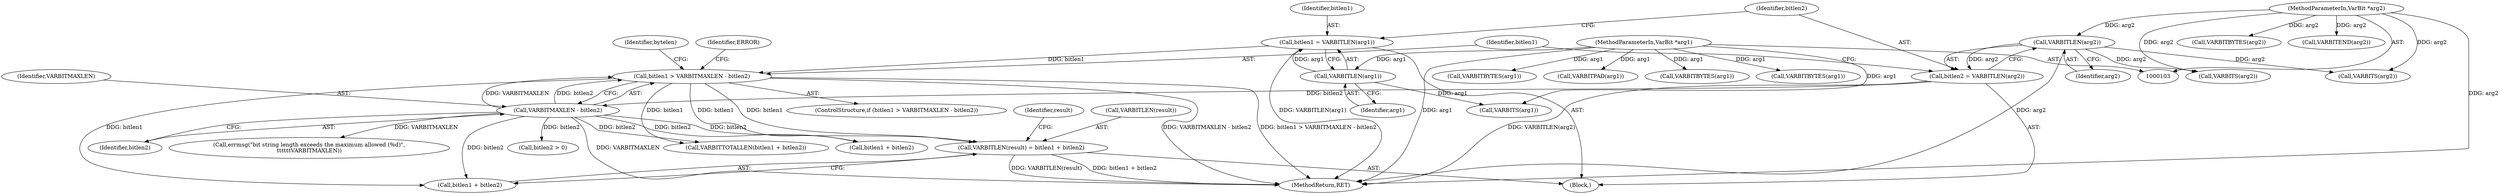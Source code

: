 digraph "0_postgres_31400a673325147e1205326008e32135a78b4d8a_20@integer" {
"1000152" [label="(Call,VARBITLEN(result) = bitlen1 + bitlen2)"];
"1000124" [label="(Call,bitlen1 > VARBITMAXLEN - bitlen2)"];
"1000115" [label="(Call,bitlen1 = VARBITLEN(arg1))"];
"1000117" [label="(Call,VARBITLEN(arg1))"];
"1000104" [label="(MethodParameterIn,VarBit *arg1)"];
"1000126" [label="(Call,VARBITMAXLEN - bitlen2)"];
"1000119" [label="(Call,bitlen2 = VARBITLEN(arg2))"];
"1000121" [label="(Call,VARBITLEN(arg2))"];
"1000105" [label="(MethodParameterIn,VarBit *arg2)"];
"1000116" [label="(Identifier,bitlen1)"];
"1000130" [label="(Identifier,ERROR)"];
"1000117" [label="(Call,VARBITLEN(arg1))"];
"1000125" [label="(Identifier,bitlen1)"];
"1000138" [label="(Identifier,bytelen)"];
"1000106" [label="(Block,)"];
"1000182" [label="(Call,VARBITBYTES(arg2))"];
"1000243" [label="(MethodReturn,RET)"];
"1000163" [label="(Call,VARBITBYTES(arg1))"];
"1000167" [label="(Call,VARBITPAD(arg1))"];
"1000120" [label="(Identifier,bitlen2)"];
"1000115" [label="(Call,bitlen1 = VARBITLEN(arg1))"];
"1000180" [label="(Call,VARBITS(arg2))"];
"1000127" [label="(Identifier,VARBITMAXLEN)"];
"1000119" [label="(Call,bitlen2 = VARBITLEN(arg2))"];
"1000124" [label="(Call,bitlen1 > VARBITMAXLEN - bitlen2)"];
"1000118" [label="(Identifier,arg1)"];
"1000178" [label="(Call,VARBITBYTES(arg1))"];
"1000207" [label="(Call,VARBITS(arg2))"];
"1000123" [label="(ControlStructure,if (bitlen1 > VARBITMAXLEN - bitlen2))"];
"1000186" [label="(Call,bitlen2 > 0)"];
"1000152" [label="(Call,VARBITLEN(result) = bitlen1 + bitlen2)"];
"1000211" [label="(Call,VARBITEND(arg2))"];
"1000128" [label="(Identifier,bitlen2)"];
"1000161" [label="(Call,VARBITS(arg1))"];
"1000201" [label="(Call,VARBITBYTES(arg1))"];
"1000134" [label="(Call,errmsg(\"bit string length exceeds the maximum allowed (%d)\",\n\t\t\t\t\t\tVARBITMAXLEN))"];
"1000155" [label="(Call,bitlen1 + bitlen2)"];
"1000139" [label="(Call,VARBITTOTALLEN(bitlen1 + bitlen2))"];
"1000121" [label="(Call,VARBITLEN(arg2))"];
"1000160" [label="(Identifier,result)"];
"1000122" [label="(Identifier,arg2)"];
"1000126" [label="(Call,VARBITMAXLEN - bitlen2)"];
"1000104" [label="(MethodParameterIn,VarBit *arg1)"];
"1000153" [label="(Call,VARBITLEN(result))"];
"1000105" [label="(MethodParameterIn,VarBit *arg2)"];
"1000140" [label="(Call,bitlen1 + bitlen2)"];
"1000152" -> "1000106"  [label="AST: "];
"1000152" -> "1000155"  [label="CFG: "];
"1000153" -> "1000152"  [label="AST: "];
"1000155" -> "1000152"  [label="AST: "];
"1000160" -> "1000152"  [label="CFG: "];
"1000152" -> "1000243"  [label="DDG: bitlen1 + bitlen2"];
"1000152" -> "1000243"  [label="DDG: VARBITLEN(result)"];
"1000124" -> "1000152"  [label="DDG: bitlen1"];
"1000126" -> "1000152"  [label="DDG: bitlen2"];
"1000124" -> "1000123"  [label="AST: "];
"1000124" -> "1000126"  [label="CFG: "];
"1000125" -> "1000124"  [label="AST: "];
"1000126" -> "1000124"  [label="AST: "];
"1000130" -> "1000124"  [label="CFG: "];
"1000138" -> "1000124"  [label="CFG: "];
"1000124" -> "1000243"  [label="DDG: VARBITMAXLEN - bitlen2"];
"1000124" -> "1000243"  [label="DDG: bitlen1 > VARBITMAXLEN - bitlen2"];
"1000115" -> "1000124"  [label="DDG: bitlen1"];
"1000126" -> "1000124"  [label="DDG: VARBITMAXLEN"];
"1000126" -> "1000124"  [label="DDG: bitlen2"];
"1000124" -> "1000139"  [label="DDG: bitlen1"];
"1000124" -> "1000140"  [label="DDG: bitlen1"];
"1000124" -> "1000155"  [label="DDG: bitlen1"];
"1000115" -> "1000106"  [label="AST: "];
"1000115" -> "1000117"  [label="CFG: "];
"1000116" -> "1000115"  [label="AST: "];
"1000117" -> "1000115"  [label="AST: "];
"1000120" -> "1000115"  [label="CFG: "];
"1000115" -> "1000243"  [label="DDG: VARBITLEN(arg1)"];
"1000117" -> "1000115"  [label="DDG: arg1"];
"1000117" -> "1000118"  [label="CFG: "];
"1000118" -> "1000117"  [label="AST: "];
"1000104" -> "1000117"  [label="DDG: arg1"];
"1000117" -> "1000161"  [label="DDG: arg1"];
"1000104" -> "1000103"  [label="AST: "];
"1000104" -> "1000243"  [label="DDG: arg1"];
"1000104" -> "1000161"  [label="DDG: arg1"];
"1000104" -> "1000163"  [label="DDG: arg1"];
"1000104" -> "1000167"  [label="DDG: arg1"];
"1000104" -> "1000178"  [label="DDG: arg1"];
"1000104" -> "1000201"  [label="DDG: arg1"];
"1000126" -> "1000128"  [label="CFG: "];
"1000127" -> "1000126"  [label="AST: "];
"1000128" -> "1000126"  [label="AST: "];
"1000126" -> "1000243"  [label="DDG: VARBITMAXLEN"];
"1000119" -> "1000126"  [label="DDG: bitlen2"];
"1000126" -> "1000134"  [label="DDG: VARBITMAXLEN"];
"1000126" -> "1000139"  [label="DDG: bitlen2"];
"1000126" -> "1000140"  [label="DDG: bitlen2"];
"1000126" -> "1000155"  [label="DDG: bitlen2"];
"1000126" -> "1000186"  [label="DDG: bitlen2"];
"1000119" -> "1000106"  [label="AST: "];
"1000119" -> "1000121"  [label="CFG: "];
"1000120" -> "1000119"  [label="AST: "];
"1000121" -> "1000119"  [label="AST: "];
"1000125" -> "1000119"  [label="CFG: "];
"1000119" -> "1000243"  [label="DDG: VARBITLEN(arg2)"];
"1000121" -> "1000119"  [label="DDG: arg2"];
"1000121" -> "1000122"  [label="CFG: "];
"1000122" -> "1000121"  [label="AST: "];
"1000121" -> "1000243"  [label="DDG: arg2"];
"1000105" -> "1000121"  [label="DDG: arg2"];
"1000121" -> "1000180"  [label="DDG: arg2"];
"1000121" -> "1000207"  [label="DDG: arg2"];
"1000105" -> "1000103"  [label="AST: "];
"1000105" -> "1000243"  [label="DDG: arg2"];
"1000105" -> "1000180"  [label="DDG: arg2"];
"1000105" -> "1000182"  [label="DDG: arg2"];
"1000105" -> "1000207"  [label="DDG: arg2"];
"1000105" -> "1000211"  [label="DDG: arg2"];
}
